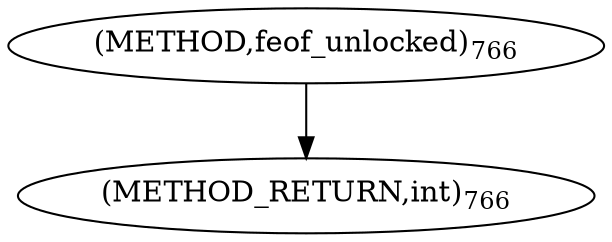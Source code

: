 digraph "feof_unlocked" {  
"30297" [label = <(METHOD,feof_unlocked)<SUB>766</SUB>> ]
"30299" [label = <(METHOD_RETURN,int)<SUB>766</SUB>> ]
  "30297" -> "30299" 
}

